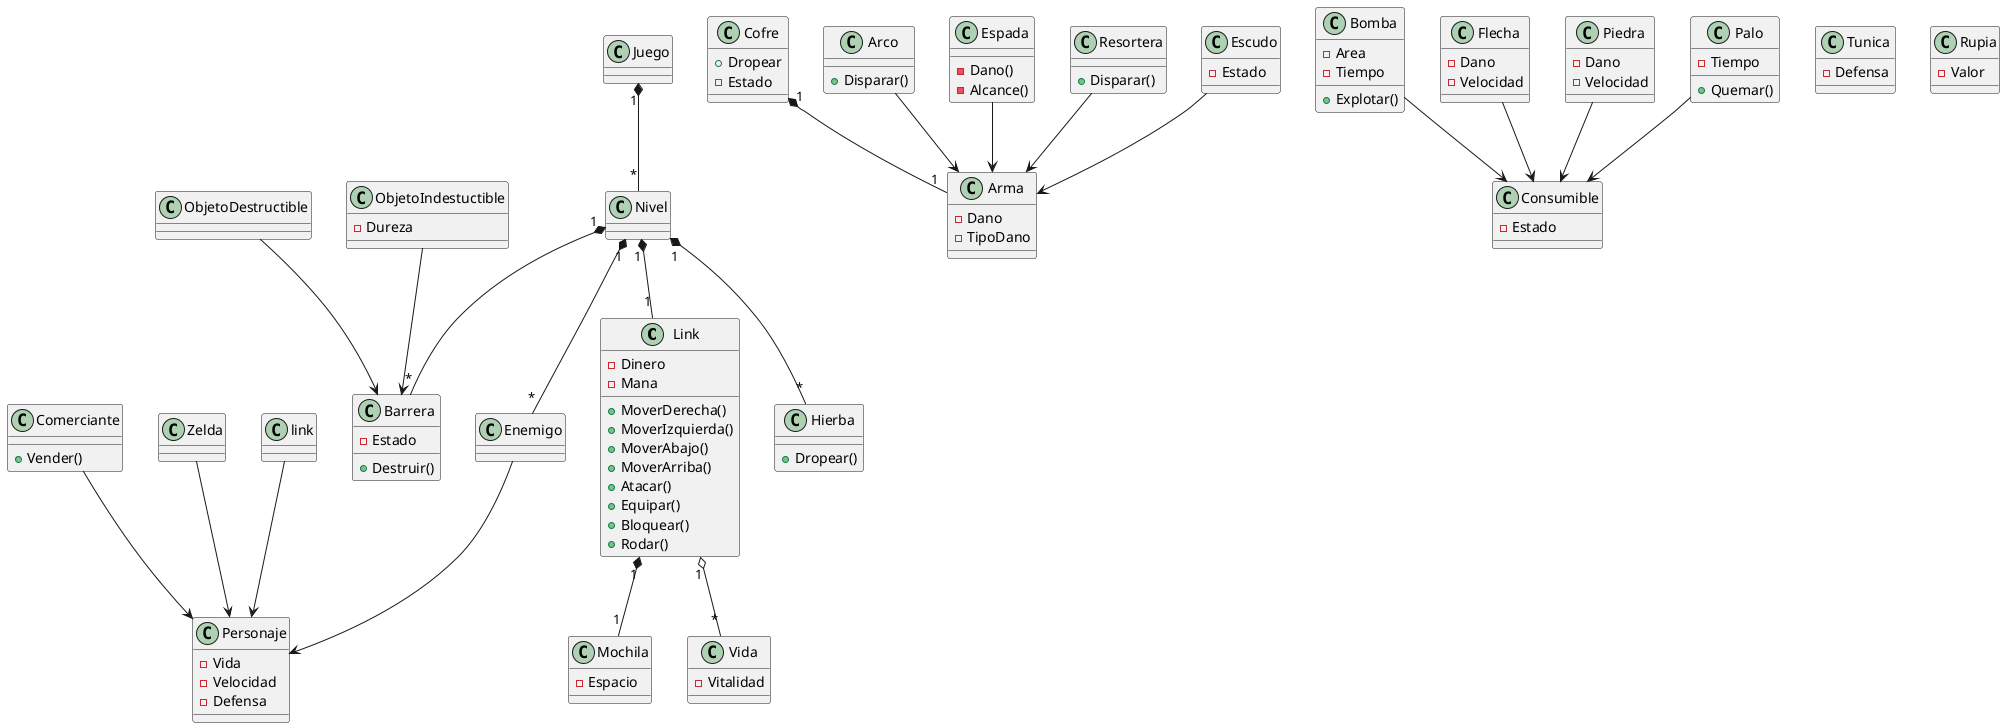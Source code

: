 @startuml space

class Link{
    + MoverDerecha()
    + MoverIzquierda()
    + MoverAbajo()
    + MoverArriba()
    + Atacar()   
    + Equipar()
    + Bloquear()
    + Rodar()
    - Dinero
    - Mana
}

class Cofre{
    + Dropear
    - Estado
}
class Enemigo
class Arma{
    - Dano
    - TipoDano
}
class Barrera{
    - Estado
    + Destruir()
}
class Mochila{
    - Espacio
}
class Comerciante{
    + Vender()
}
class Consumible{
    - Estado
}
class Zelda
class Juego
class Vida{
    -Vitalidad
}
class Bomba{
    + Explotar()
    - Area
    - Tiempo

}
class ObjetoDestructible
class Tunica{
    -Defensa
}
class Flecha{
    - Dano
    - Velocidad
}
class Piedra{
    - Dano
    - Velocidad
}
class Arco{
    + Disparar()

}
class Espada{
    - Dano()
    - Alcance()

}
class Palo{
    + Quemar()
    - Tiempo
}
class Nivel
class ObjetoIndestuctible{
    - Dureza
}
class Hierba{
    +Dropear()
}
class Personaje{

    - Vida
    - Velocidad
    - Defensa
}

class Resortera{
    +Disparar()
}
class Escudo{
    - Estado
}
class Rupia{
    - Valor
}

Juego "1" *-- "*" Nivel
Nivel "1" *-- "*" Enemigo
Nivel "1" *-- "*" Barrera
Nivel "1" *-- "*" Hierba
Nivel "1" *-- "1" Link
Link "1" o-- "*" Vida
link --> Personaje
Zelda --> Personaje
Enemigo --> Personaje
Comerciante --> Personaje
ObjetoDestructible --> Barrera
ObjetoIndestuctible --> Barrera
Piedra --> Consumible
Palo --> Consumible
Flecha --> Consumible
Bomba --> Consumible
Link "1" *-- "1" Mochila
Arco --> Arma
Espada --> Arma
Resortera --> Arma
Escudo --> Arma 
Cofre "1" *-- "1" Arma
@enduml